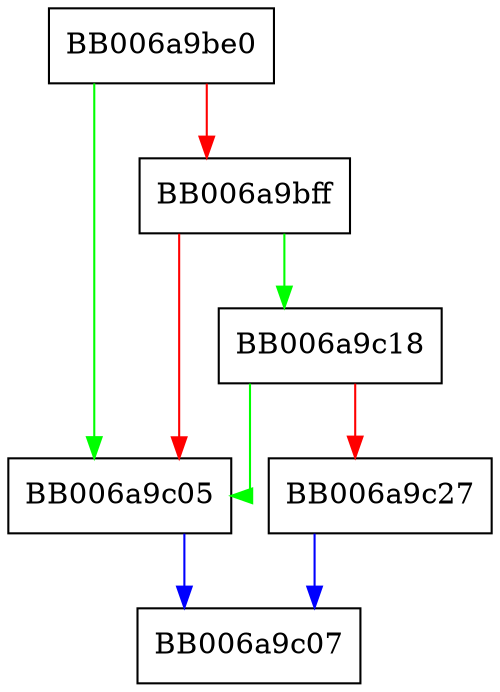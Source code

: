 digraph md5_sha1_internal_final {
  node [shape="box"];
  graph [splines=ortho];
  BB006a9be0 -> BB006a9c05 [color="green"];
  BB006a9be0 -> BB006a9bff [color="red"];
  BB006a9bff -> BB006a9c18 [color="green"];
  BB006a9bff -> BB006a9c05 [color="red"];
  BB006a9c05 -> BB006a9c07 [color="blue"];
  BB006a9c18 -> BB006a9c05 [color="green"];
  BB006a9c18 -> BB006a9c27 [color="red"];
  BB006a9c27 -> BB006a9c07 [color="blue"];
}